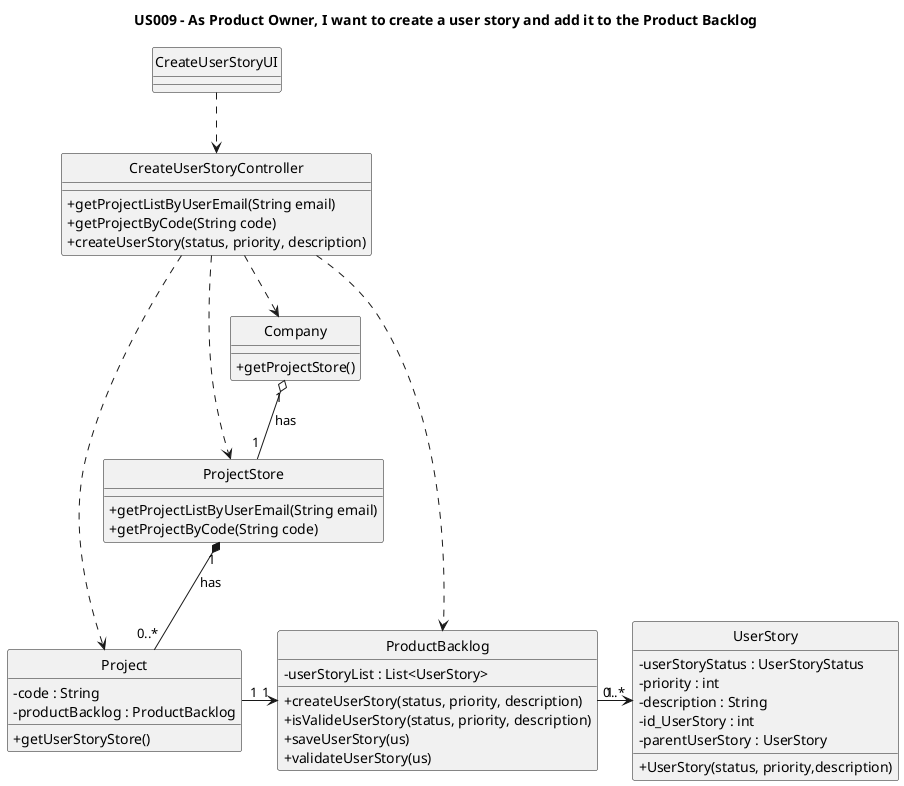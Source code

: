 @startuml
'https://plantuml.com/class-diagram

hide circle
skinparam classAttributeIconSize 0

title US009 - As Product Owner, I want to create a user story and add it to the Product Backlog

class CreateUserStoryUI {

}

class CreateUserStoryController {
    +getProjectListByUserEmail(String email)
    +getProjectByCode(String code)
    +createUserStory(status, priority, description)
}

class Company {
    +getProjectStore()
}

class ProjectStore {
+getProjectListByUserEmail(String email)
+getProjectByCode(String code)
}

class Project {
-code : String
-productBacklog : ProductBacklog
+getUserStoryStore()
}

class ProductBacklog {
-userStoryList : List<UserStory>
+createUserStory(status, priority, description)
+isValideUserStory(status, priority, description)
+saveUserStory(us)
+validateUserStory(us)
}

class UserStory {
- userStoryStatus : UserStoryStatus
- priority : int
- description : String
- id_UserStory : int
- parentUserStory : UserStory
+UserStory(status, priority,description)
}

CreateUserStoryUI ..> CreateUserStoryController

CreateUserStoryController ..> Company
CreateUserStoryController ..> ProjectStore
CreateUserStoryController ..> Project
CreateUserStoryController ..> ProductBacklog

Company "1" o-- "1" ProjectStore: has
ProjectStore "1" *-- "0..*" Project: has
Project "1" -> "1" ProductBacklog
ProductBacklog "1" -> "0..*" UserStory

@enduml